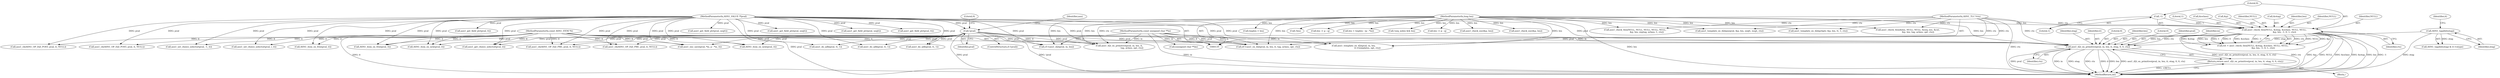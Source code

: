 digraph "0_openssl_cc598f321fbac9c04da5766243ed55d55948637d@pointer" {
"1000317" [label="(Call,asn1_d2i_ex_primitive(pval, in, len, it, otag, 0, 0, ctx))"];
"1000196" [label="(Call,!pval)"];
"1000136" [label="(MethodParameterIn,ASN1_VALUE **pval)"];
"1000137" [label="(MethodParameterIn,const unsigned char **in)"];
"1000260" [label="(Call,asn1_check_tlen(NULL, &otag, &oclass, NULL, NULL,\n                              &p, len, -1, 0, 1, ctx))"];
"1000138" [label="(MethodParameterIn,long len)"];
"1000271" [label="(Call,-1)"];
"1000143" [label="(MethodParameterIn,ASN1_TLC *ctx)"];
"1000139" [label="(MethodParameterIn,const ASN1_ITEM *it)"];
"1000301" [label="(Call,ASN1_tag2bit(otag))"];
"1000316" [label="(Return,return asn1_d2i_ex_primitive(pval, in, len, it, otag, 0, 0, ctx);)"];
"1000441" [label="(Call,cf->asn1_d2i(pval, in, len))"];
"1000199" [label="(Literal,0)"];
"1000322" [label="(Identifier,otag)"];
"1000803" [label="(Call,asn1_do_adb(pval, tt, 1))"];
"1000267" [label="(Identifier,NULL)"];
"1000274" [label="(Literal,1)"];
"1000321" [label="(Identifier,it)"];
"1000139" [label="(MethodParameterIn,const ASN1_ITEM *it)"];
"1000264" [label="(Call,&oclass)"];
"1000271" [label="(Call,-1)"];
"1000687" [label="(Call,len = tmplen - (p - *in))"];
"1000872" [label="(Call,asn1_template_ex_d2i(pseqval, &p, len, seqtt, isopt, ctx))"];
"1000918" [label="(Call,!seq_nolen && len)"];
"1001019" [label="(Call,ASN1_item_ex_free(pval, it))"];
"1000243" [label="(Call,asn1_d2i_ex_primitive(pval, in, len, it,\n                                     tag, aclass, opt, ctx))"];
"1000213" [label="(Block,)"];
"1000323" [label="(Literal,0)"];
"1000317" [label="(Call,asn1_d2i_ex_primitive(pval, in, len, it, otag, 0, 0, ctx))"];
"1000202" [label="(Identifier,aux)"];
"1000516" [label="(Call,ASN1_item_ex_new(pval, it))"];
"1000325" [label="(Identifier,ctx)"];
"1000268" [label="(Call,&p)"];
"1000300" [label="(Call,ASN1_tag2bit(otag) & it->utype)"];
"1000813" [label="(Call,asn1_get_field_ptr(pval, seqtt))"];
"1000320" [label="(Identifier,len)"];
"1000479" [label="(Call,asn1_get_choice_selector(pval, it))"];
"1000266" [label="(Identifier,NULL)"];
"1000837" [label="(Call,len -= p - q)"];
"1000467" [label="(Call,asn1_cb(ASN1_OP_D2I_PRE, pval, it, NULL))"];
"1000333" [label="(Call,ef->asn1_ex_d2i(pval, in, len, it, tag, aclass, opt, ctx))"];
"1000960" [label="(Call,asn1_get_field_ptr(pval, seqtt))"];
"1000258" [label="(Call,ret = asn1_check_tlen(NULL, &otag, &oclass, NULL, NULL,\n                              &p, len, -1, 0, 1, ctx))"];
"1000556" [label="(Call,asn1_template_ex_d2i(pchptr, &p, len, tt, 1, ctx))"];
"1000262" [label="(Call,&otag)"];
"1000824" [label="(Call,asn1_check_eoc(&p, len))"];
"1000324" [label="(Literal,0)"];
"1000273" [label="(Literal,0)"];
"1000143" [label="(MethodParameterIn,ASN1_TLC *ctx)"];
"1000728" [label="(Call,asn1_cb(ASN1_OP_D2I_PRE, pval, it, NULL))"];
"1000602" [label="(Call,asn1_set_choice_selector(pval, i, it))"];
"1000270" [label="(Identifier,len)"];
"1000645" [label="(Call,asn1_check_tlen(&len, NULL, NULL, &seq_eoc, &cst,\n                              &p, len, tag, aclass, opt, ctx))"];
"1000260" [label="(Call,asn1_check_tlen(NULL, &otag, &oclass, NULL, NULL,\n                              &p, len, -1, 0, 1, ctx))"];
"1000301" [label="(Call,ASN1_tag2bit(otag))"];
"1000410" [label="(Call,(unsigned char **)in)"];
"1000302" [label="(Identifier,otag)"];
"1000233" [label="(Call,asn1_template_ex_d2i(pval, in, len,\n                                        it->templates, opt, ctx))"];
"1000772" [label="(Call,asn1_get_field_ptr(pval, seqtt))"];
"1000136" [label="(MethodParameterIn,ASN1_VALUE **pval)"];
"1000908" [label="(Call,asn1_check_eoc(&p, len))"];
"1000304" [label="(Identifier,it)"];
"1000196" [label="(Call,!pval)"];
"1000551" [label="(Call,asn1_get_field_ptr(pval, tt))"];
"1000272" [label="(Literal,1)"];
"1000318" [label="(Identifier,pval)"];
"1001034" [label="(MethodReturn,int)"];
"1000319" [label="(Identifier,in)"];
"1000592" [label="(Call,ASN1_item_ex_free(pval, it))"];
"1000275" [label="(Identifier,ctx)"];
"1000138" [label="(MethodParameterIn,long len)"];
"1000372" [label="(Call,asn1_check_tlen(NULL, NULL, NULL, NULL, NULL,\n                                  &p, len, exptag, aclass, 1, ctx))"];
"1000628" [label="(Call,tmplen = len)"];
"1000817" [label="(Call,!len)"];
"1000977" [label="(Call,asn1_enc_save(pval, *in, p - *in, it))"];
"1000610" [label="(Call,asn1_cb(ASN1_OP_D2I_POST, pval, it, NULL))"];
"1000261" [label="(Identifier,NULL)"];
"1000942" [label="(Call,asn1_do_adb(pval, tt, 1))"];
"1000991" [label="(Call,asn1_cb(ASN1_OP_D2I_POST, pval, it, NULL))"];
"1000197" [label="(Identifier,pval)"];
"1000137" [label="(MethodParameterIn,const unsigned char **in)"];
"1000195" [label="(ControlStructure,if (!pval))"];
"1000766" [label="(Call,asn1_do_adb(pval, tt, 1))"];
"1000508" [label="(Call,asn1_set_choice_selector(pval, -1, it))"];
"1000716" [label="(Call,ASN1_item_ex_new(pval, it))"];
"1000316" [label="(Return,return asn1_d2i_ex_primitive(pval, in, len, it, otag, 0, 0, ctx);)"];
"1000502" [label="(Call,asn1_get_field_ptr(pval, tt))"];
"1000899" [label="(Call,len -= p - q)"];
"1000317" -> "1000316"  [label="AST: "];
"1000317" -> "1000325"  [label="CFG: "];
"1000318" -> "1000317"  [label="AST: "];
"1000319" -> "1000317"  [label="AST: "];
"1000320" -> "1000317"  [label="AST: "];
"1000321" -> "1000317"  [label="AST: "];
"1000322" -> "1000317"  [label="AST: "];
"1000323" -> "1000317"  [label="AST: "];
"1000324" -> "1000317"  [label="AST: "];
"1000325" -> "1000317"  [label="AST: "];
"1000316" -> "1000317"  [label="CFG: "];
"1000317" -> "1001034"  [label="DDG: pval"];
"1000317" -> "1001034"  [label="DDG: in"];
"1000317" -> "1001034"  [label="DDG: otag"];
"1000317" -> "1001034"  [label="DDG: ctx"];
"1000317" -> "1001034"  [label="DDG: it"];
"1000317" -> "1001034"  [label="DDG: len"];
"1000317" -> "1001034"  [label="DDG: asn1_d2i_ex_primitive(pval, in, len, it, otag, 0, 0, ctx)"];
"1000317" -> "1000316"  [label="DDG: asn1_d2i_ex_primitive(pval, in, len, it, otag, 0, 0, ctx)"];
"1000196" -> "1000317"  [label="DDG: pval"];
"1000136" -> "1000317"  [label="DDG: pval"];
"1000137" -> "1000317"  [label="DDG: in"];
"1000260" -> "1000317"  [label="DDG: len"];
"1000260" -> "1000317"  [label="DDG: ctx"];
"1000138" -> "1000317"  [label="DDG: len"];
"1000139" -> "1000317"  [label="DDG: it"];
"1000301" -> "1000317"  [label="DDG: otag"];
"1000143" -> "1000317"  [label="DDG: ctx"];
"1000196" -> "1000195"  [label="AST: "];
"1000196" -> "1000197"  [label="CFG: "];
"1000197" -> "1000196"  [label="AST: "];
"1000199" -> "1000196"  [label="CFG: "];
"1000202" -> "1000196"  [label="CFG: "];
"1000196" -> "1001034"  [label="DDG: pval"];
"1000196" -> "1001034"  [label="DDG: !pval"];
"1000136" -> "1000196"  [label="DDG: pval"];
"1000196" -> "1000233"  [label="DDG: pval"];
"1000196" -> "1000243"  [label="DDG: pval"];
"1000196" -> "1000333"  [label="DDG: pval"];
"1000196" -> "1000441"  [label="DDG: pval"];
"1000196" -> "1000467"  [label="DDG: pval"];
"1000196" -> "1000479"  [label="DDG: pval"];
"1000196" -> "1000516"  [label="DDG: pval"];
"1000196" -> "1000716"  [label="DDG: pval"];
"1000196" -> "1000728"  [label="DDG: pval"];
"1000196" -> "1000766"  [label="DDG: pval"];
"1000196" -> "1000803"  [label="DDG: pval"];
"1000196" -> "1000942"  [label="DDG: pval"];
"1000196" -> "1000977"  [label="DDG: pval"];
"1000196" -> "1001019"  [label="DDG: pval"];
"1000136" -> "1000135"  [label="AST: "];
"1000136" -> "1001034"  [label="DDG: pval"];
"1000136" -> "1000233"  [label="DDG: pval"];
"1000136" -> "1000243"  [label="DDG: pval"];
"1000136" -> "1000333"  [label="DDG: pval"];
"1000136" -> "1000441"  [label="DDG: pval"];
"1000136" -> "1000467"  [label="DDG: pval"];
"1000136" -> "1000479"  [label="DDG: pval"];
"1000136" -> "1000502"  [label="DDG: pval"];
"1000136" -> "1000508"  [label="DDG: pval"];
"1000136" -> "1000516"  [label="DDG: pval"];
"1000136" -> "1000551"  [label="DDG: pval"];
"1000136" -> "1000592"  [label="DDG: pval"];
"1000136" -> "1000602"  [label="DDG: pval"];
"1000136" -> "1000610"  [label="DDG: pval"];
"1000136" -> "1000716"  [label="DDG: pval"];
"1000136" -> "1000728"  [label="DDG: pval"];
"1000136" -> "1000766"  [label="DDG: pval"];
"1000136" -> "1000772"  [label="DDG: pval"];
"1000136" -> "1000803"  [label="DDG: pval"];
"1000136" -> "1000813"  [label="DDG: pval"];
"1000136" -> "1000942"  [label="DDG: pval"];
"1000136" -> "1000960"  [label="DDG: pval"];
"1000136" -> "1000977"  [label="DDG: pval"];
"1000136" -> "1000991"  [label="DDG: pval"];
"1000136" -> "1001019"  [label="DDG: pval"];
"1000137" -> "1000135"  [label="AST: "];
"1000137" -> "1001034"  [label="DDG: in"];
"1000137" -> "1000233"  [label="DDG: in"];
"1000137" -> "1000243"  [label="DDG: in"];
"1000137" -> "1000333"  [label="DDG: in"];
"1000137" -> "1000410"  [label="DDG: in"];
"1000137" -> "1000441"  [label="DDG: in"];
"1000260" -> "1000258"  [label="AST: "];
"1000260" -> "1000275"  [label="CFG: "];
"1000261" -> "1000260"  [label="AST: "];
"1000262" -> "1000260"  [label="AST: "];
"1000264" -> "1000260"  [label="AST: "];
"1000266" -> "1000260"  [label="AST: "];
"1000267" -> "1000260"  [label="AST: "];
"1000268" -> "1000260"  [label="AST: "];
"1000270" -> "1000260"  [label="AST: "];
"1000271" -> "1000260"  [label="AST: "];
"1000273" -> "1000260"  [label="AST: "];
"1000274" -> "1000260"  [label="AST: "];
"1000275" -> "1000260"  [label="AST: "];
"1000258" -> "1000260"  [label="CFG: "];
"1000260" -> "1001034"  [label="DDG: ctx"];
"1000260" -> "1001034"  [label="DDG: &p"];
"1000260" -> "1001034"  [label="DDG: NULL"];
"1000260" -> "1001034"  [label="DDG: &oclass"];
"1000260" -> "1001034"  [label="DDG: &otag"];
"1000260" -> "1001034"  [label="DDG: len"];
"1000260" -> "1001034"  [label="DDG: -1"];
"1000260" -> "1000258"  [label="DDG: ctx"];
"1000260" -> "1000258"  [label="DDG: NULL"];
"1000260" -> "1000258"  [label="DDG: &p"];
"1000260" -> "1000258"  [label="DDG: &otag"];
"1000260" -> "1000258"  [label="DDG: len"];
"1000260" -> "1000258"  [label="DDG: 1"];
"1000260" -> "1000258"  [label="DDG: 0"];
"1000260" -> "1000258"  [label="DDG: &oclass"];
"1000260" -> "1000258"  [label="DDG: -1"];
"1000138" -> "1000260"  [label="DDG: len"];
"1000271" -> "1000260"  [label="DDG: 1"];
"1000143" -> "1000260"  [label="DDG: ctx"];
"1000138" -> "1000135"  [label="AST: "];
"1000138" -> "1001034"  [label="DDG: len"];
"1000138" -> "1000233"  [label="DDG: len"];
"1000138" -> "1000243"  [label="DDG: len"];
"1000138" -> "1000333"  [label="DDG: len"];
"1000138" -> "1000372"  [label="DDG: len"];
"1000138" -> "1000441"  [label="DDG: len"];
"1000138" -> "1000556"  [label="DDG: len"];
"1000138" -> "1000628"  [label="DDG: len"];
"1000138" -> "1000645"  [label="DDG: len"];
"1000138" -> "1000687"  [label="DDG: len"];
"1000138" -> "1000817"  [label="DDG: len"];
"1000138" -> "1000824"  [label="DDG: len"];
"1000138" -> "1000837"  [label="DDG: len"];
"1000138" -> "1000872"  [label="DDG: len"];
"1000138" -> "1000899"  [label="DDG: len"];
"1000138" -> "1000908"  [label="DDG: len"];
"1000138" -> "1000918"  [label="DDG: len"];
"1000271" -> "1000272"  [label="CFG: "];
"1000272" -> "1000271"  [label="AST: "];
"1000273" -> "1000271"  [label="CFG: "];
"1000143" -> "1000135"  [label="AST: "];
"1000143" -> "1001034"  [label="DDG: ctx"];
"1000143" -> "1000233"  [label="DDG: ctx"];
"1000143" -> "1000243"  [label="DDG: ctx"];
"1000143" -> "1000333"  [label="DDG: ctx"];
"1000143" -> "1000372"  [label="DDG: ctx"];
"1000143" -> "1000556"  [label="DDG: ctx"];
"1000143" -> "1000645"  [label="DDG: ctx"];
"1000143" -> "1000872"  [label="DDG: ctx"];
"1000139" -> "1000135"  [label="AST: "];
"1000139" -> "1001034"  [label="DDG: it"];
"1000139" -> "1000243"  [label="DDG: it"];
"1000139" -> "1000333"  [label="DDG: it"];
"1000139" -> "1000467"  [label="DDG: it"];
"1000139" -> "1000479"  [label="DDG: it"];
"1000139" -> "1000508"  [label="DDG: it"];
"1000139" -> "1000516"  [label="DDG: it"];
"1000139" -> "1000592"  [label="DDG: it"];
"1000139" -> "1000602"  [label="DDG: it"];
"1000139" -> "1000610"  [label="DDG: it"];
"1000139" -> "1000716"  [label="DDG: it"];
"1000139" -> "1000728"  [label="DDG: it"];
"1000139" -> "1000977"  [label="DDG: it"];
"1000139" -> "1000991"  [label="DDG: it"];
"1000139" -> "1001019"  [label="DDG: it"];
"1000301" -> "1000300"  [label="AST: "];
"1000301" -> "1000302"  [label="CFG: "];
"1000302" -> "1000301"  [label="AST: "];
"1000304" -> "1000301"  [label="CFG: "];
"1000301" -> "1001034"  [label="DDG: otag"];
"1000301" -> "1000300"  [label="DDG: otag"];
"1000316" -> "1000213"  [label="AST: "];
"1001034" -> "1000316"  [label="CFG: "];
"1000316" -> "1001034"  [label="DDG: <RET>"];
}
